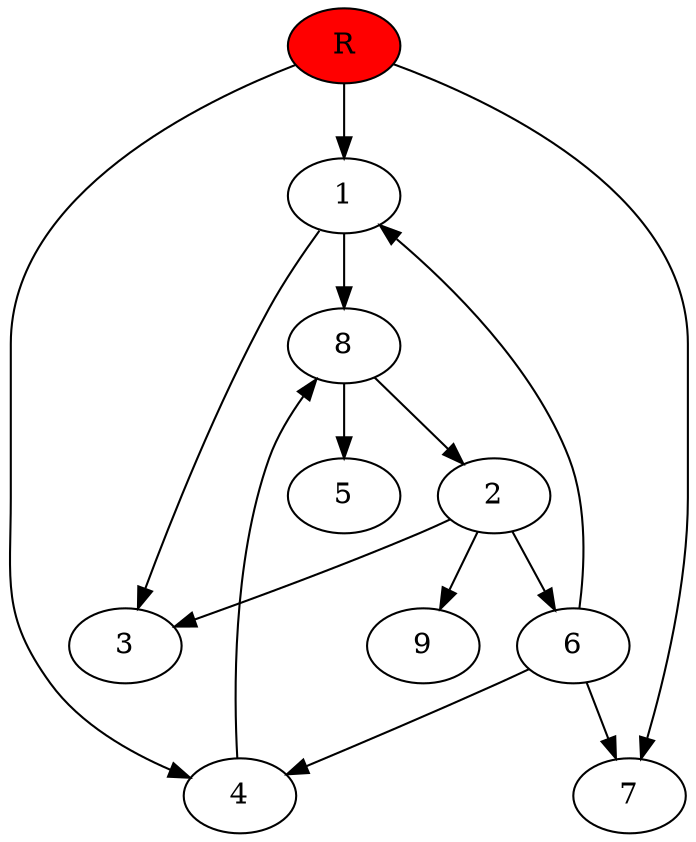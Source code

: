 digraph prb18718 {
	1
	2
	3
	4
	5
	6
	7
	8
	R [fillcolor="#ff0000" style=filled]
	1 -> 3
	1 -> 8
	2 -> 3
	2 -> 6
	2 -> 9
	4 -> 8
	6 -> 1
	6 -> 4
	6 -> 7
	8 -> 2
	8 -> 5
	R -> 1
	R -> 4
	R -> 7
}
